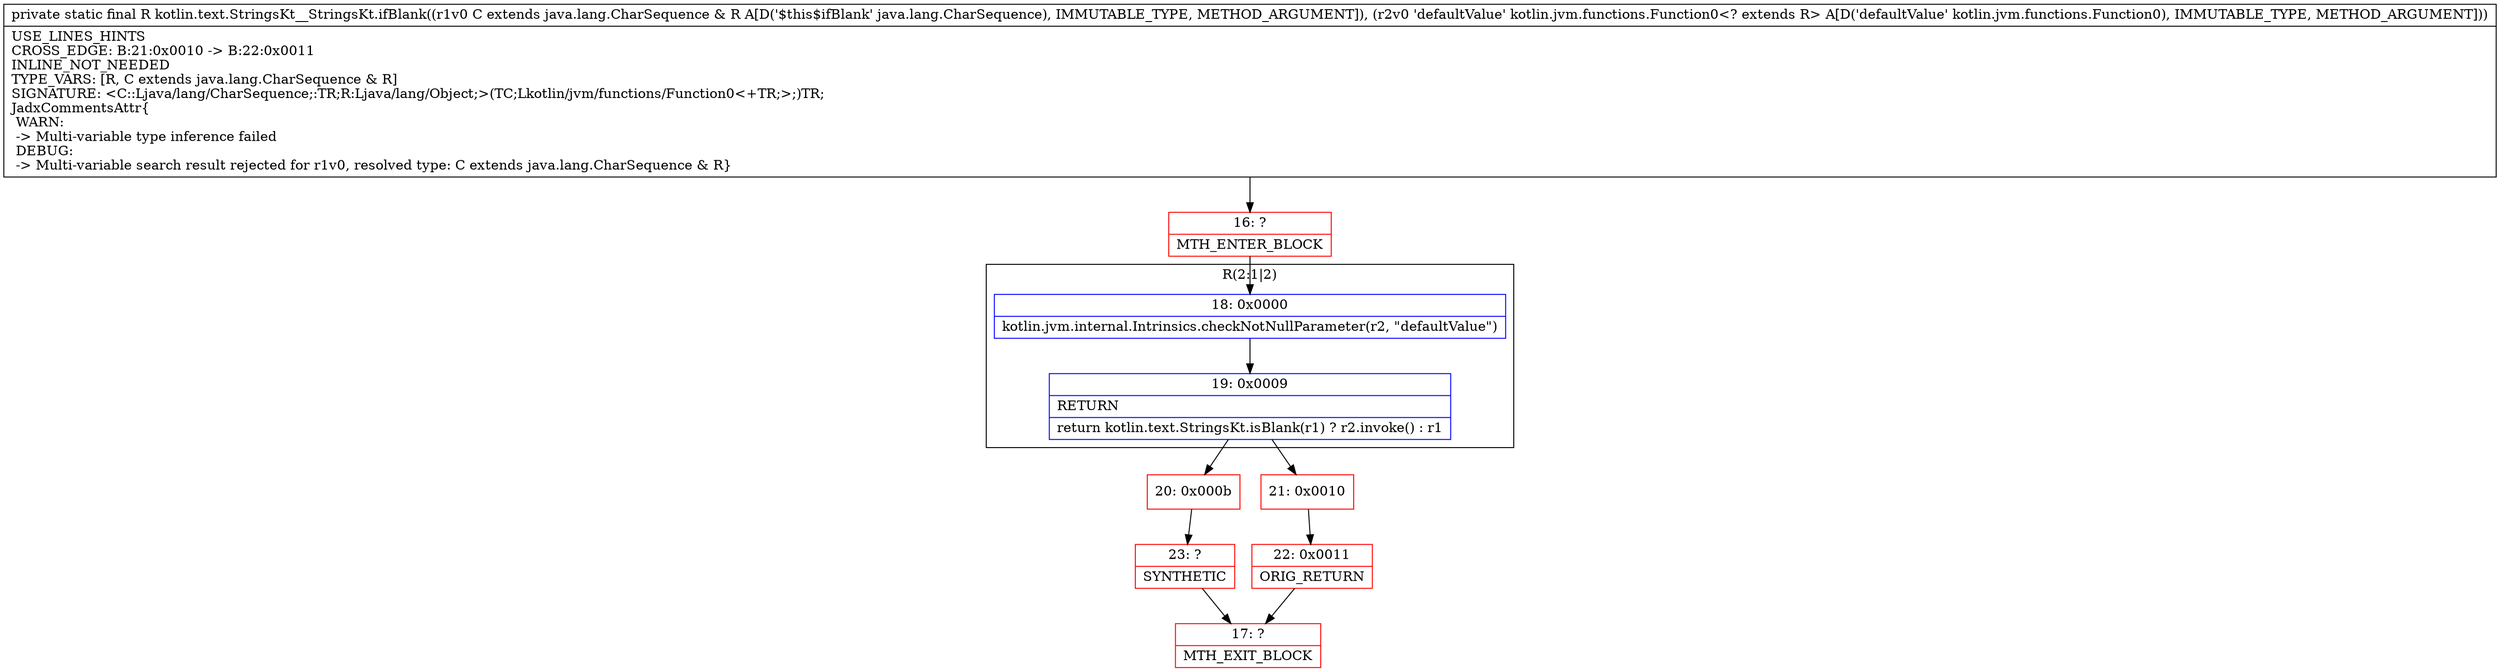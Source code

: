 digraph "CFG forkotlin.text.StringsKt__StringsKt.ifBlank(Ljava\/lang\/CharSequence;Lkotlin\/jvm\/functions\/Function0;)Ljava\/lang\/Object;" {
subgraph cluster_Region_657147719 {
label = "R(2:1|2)";
node [shape=record,color=blue];
Node_18 [shape=record,label="{18\:\ 0x0000|kotlin.jvm.internal.Intrinsics.checkNotNullParameter(r2, \"defaultValue\")\l}"];
Node_19 [shape=record,label="{19\:\ 0x0009|RETURN\l|return kotlin.text.StringsKt.isBlank(r1) ? r2.invoke() : r1\l}"];
}
Node_16 [shape=record,color=red,label="{16\:\ ?|MTH_ENTER_BLOCK\l}"];
Node_20 [shape=record,color=red,label="{20\:\ 0x000b}"];
Node_23 [shape=record,color=red,label="{23\:\ ?|SYNTHETIC\l}"];
Node_17 [shape=record,color=red,label="{17\:\ ?|MTH_EXIT_BLOCK\l}"];
Node_21 [shape=record,color=red,label="{21\:\ 0x0010}"];
Node_22 [shape=record,color=red,label="{22\:\ 0x0011|ORIG_RETURN\l}"];
MethodNode[shape=record,label="{private static final R kotlin.text.StringsKt__StringsKt.ifBlank((r1v0 C extends java.lang.CharSequence & R A[D('$this$ifBlank' java.lang.CharSequence), IMMUTABLE_TYPE, METHOD_ARGUMENT]), (r2v0 'defaultValue' kotlin.jvm.functions.Function0\<? extends R\> A[D('defaultValue' kotlin.jvm.functions.Function0), IMMUTABLE_TYPE, METHOD_ARGUMENT]))  | USE_LINES_HINTS\lCROSS_EDGE: B:21:0x0010 \-\> B:22:0x0011\lINLINE_NOT_NEEDED\lTYPE_VARS: [R, C extends java.lang.CharSequence & R]\lSIGNATURE: \<C::Ljava\/lang\/CharSequence;:TR;R:Ljava\/lang\/Object;\>(TC;Lkotlin\/jvm\/functions\/Function0\<+TR;\>;)TR;\lJadxCommentsAttr\{\l WARN: \l \-\> Multi\-variable type inference failed\l DEBUG: \l \-\> Multi\-variable search result rejected for r1v0, resolved type: C extends java.lang.CharSequence & R\}\l}"];
MethodNode -> Node_16;Node_18 -> Node_19;
Node_19 -> Node_20;
Node_19 -> Node_21;
Node_16 -> Node_18;
Node_20 -> Node_23;
Node_23 -> Node_17;
Node_21 -> Node_22;
Node_22 -> Node_17;
}

